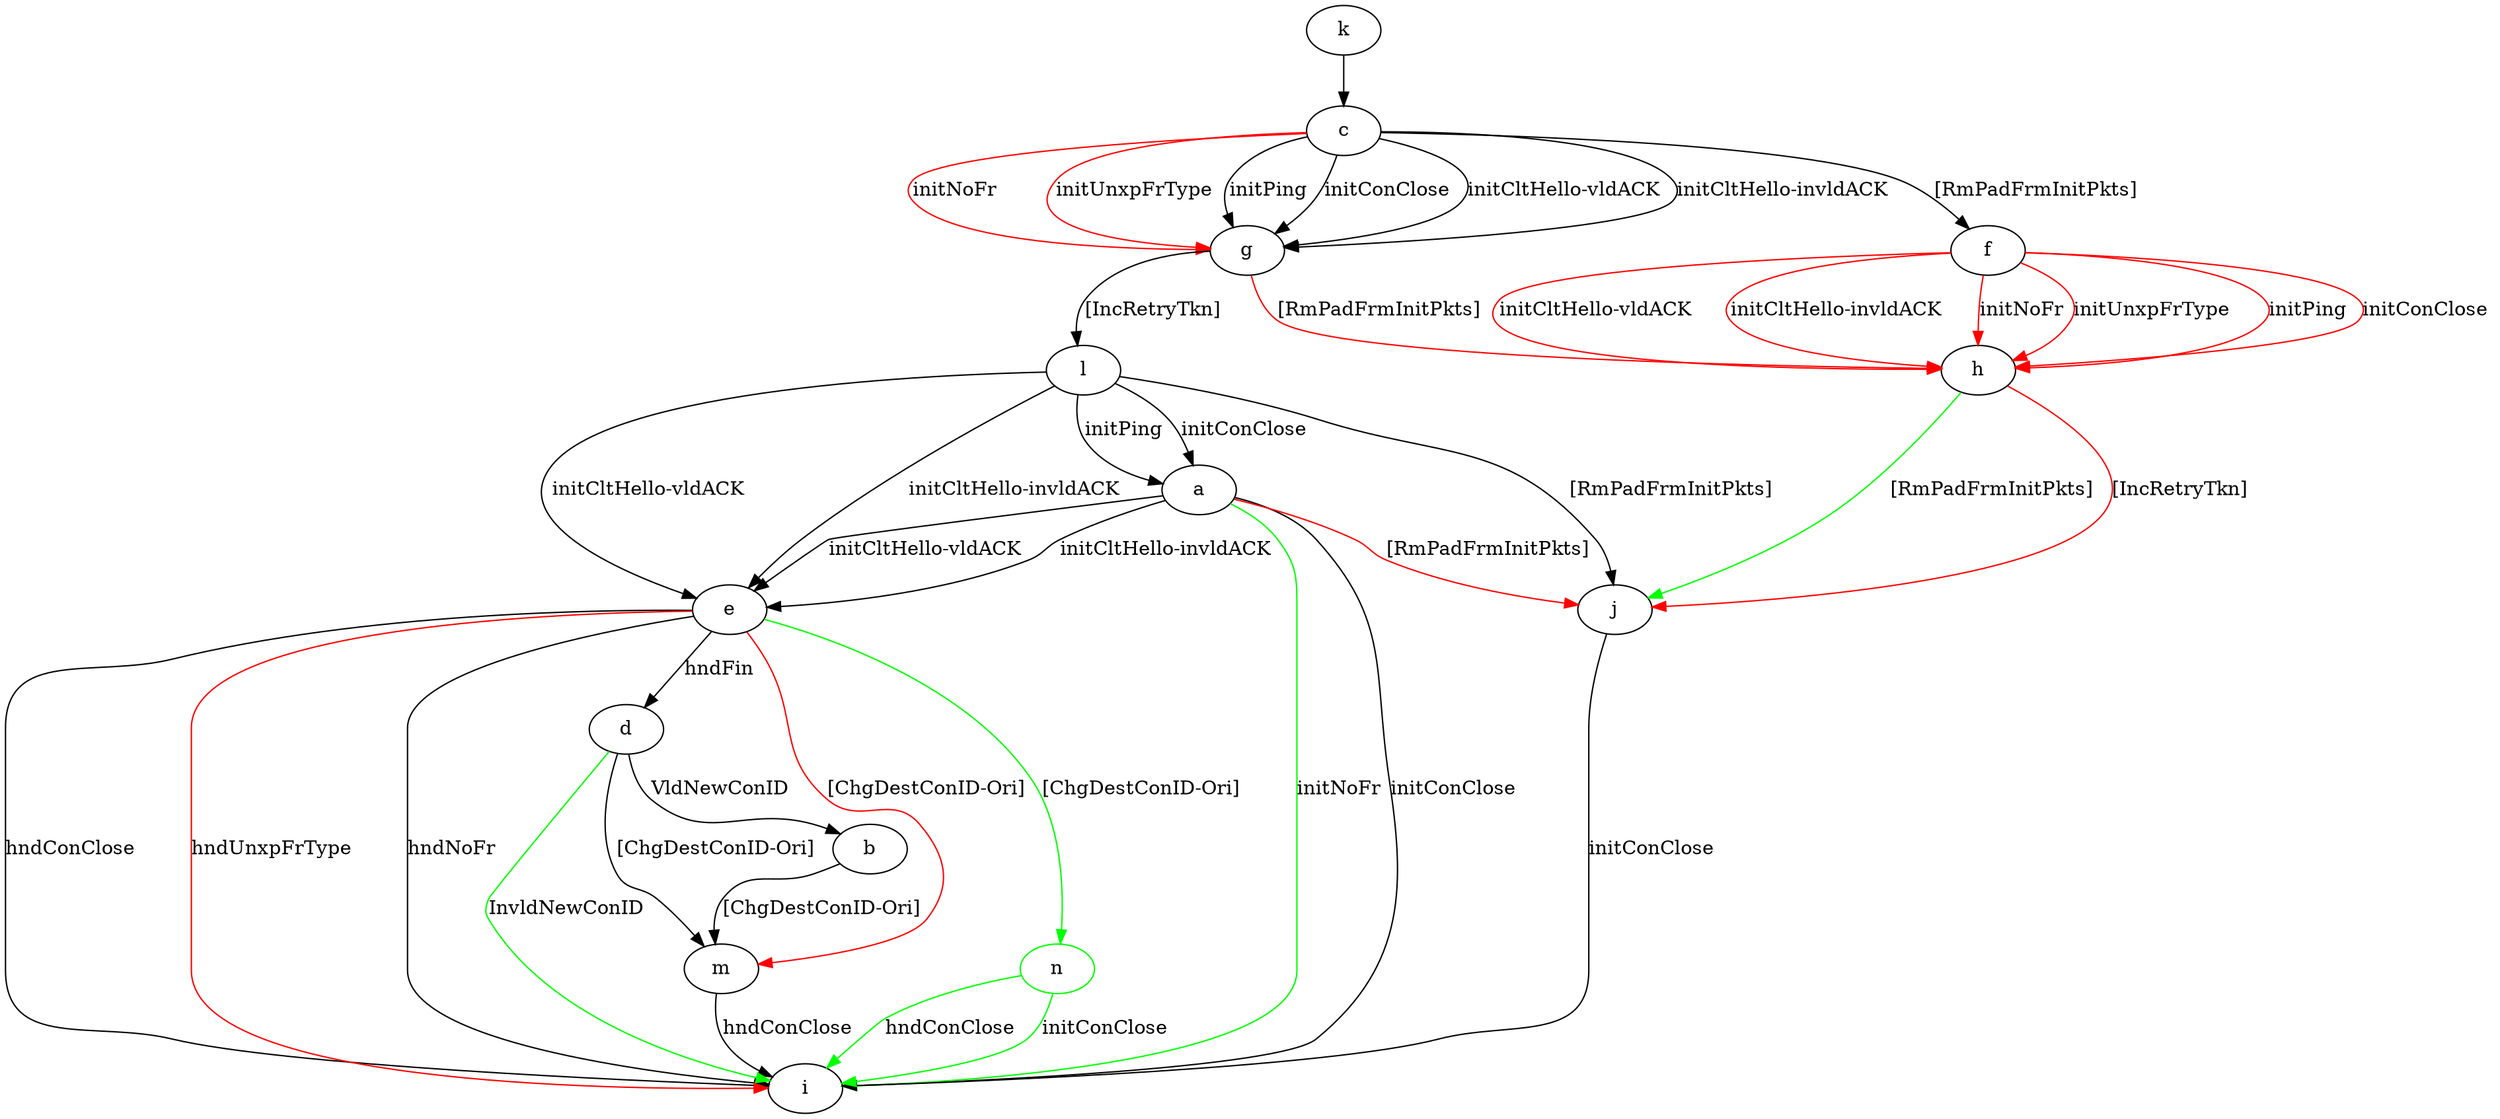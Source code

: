 digraph "" {
	a -> e	[key=0,
		label="initCltHello-vldACK "];
	a -> e	[key=1,
		label="initCltHello-invldACK "];
	a -> i	[key=0,
		label="initConClose "];
	a -> i	[key=1,
		color=green,
		label="initNoFr "];
	a -> j	[key=0,
		color=red,
		label="[RmPadFrmInitPkts] "];
	b -> m	[key=0,
		label="[ChgDestConID-Ori] "];
	c -> f	[key=0,
		label="[RmPadFrmInitPkts] "];
	c -> g	[key=0,
		label="initPing "];
	c -> g	[key=1,
		label="initConClose "];
	c -> g	[key=2,
		label="initCltHello-vldACK "];
	c -> g	[key=3,
		label="initCltHello-invldACK "];
	c -> g	[key=4,
		color=red,
		label="initNoFr "];
	c -> g	[key=5,
		color=red,
		label="initUnxpFrType "];
	d -> b	[key=0,
		label="VldNewConID "];
	d -> i	[key=0,
		color=green,
		label="InvldNewConID "];
	d -> m	[key=0,
		label="[ChgDestConID-Ori] "];
	e -> d	[key=0,
		label="hndFin "];
	e -> i	[key=0,
		label="hndNoFr "];
	e -> i	[key=1,
		label="hndConClose "];
	e -> i	[key=2,
		color=red,
		label="hndUnxpFrType "];
	e -> m	[key=0,
		color=red,
		label="[ChgDestConID-Ori] "];
	n	[color=green];
	e -> n	[key=0,
		color=green,
		label="[ChgDestConID-Ori] "];
	f -> h	[key=0,
		color=red,
		label="initPing "];
	f -> h	[key=1,
		color=red,
		label="initConClose "];
	f -> h	[key=2,
		color=red,
		label="initCltHello-vldACK "];
	f -> h	[key=3,
		color=red,
		label="initCltHello-invldACK "];
	f -> h	[key=4,
		color=red,
		label="initNoFr "];
	f -> h	[key=5,
		color=red,
		label="initUnxpFrType "];
	g -> h	[key=0,
		color=red,
		label="[RmPadFrmInitPkts] "];
	g -> l	[key=0,
		label="[IncRetryTkn] "];
	h -> j	[key=0,
		color=green,
		label="[RmPadFrmInitPkts] "];
	h -> j	[key=1,
		color=red,
		label="[IncRetryTkn] "];
	j -> i	[key=0,
		label="initConClose "];
	k -> c	[key=0];
	l -> a	[key=0,
		label="initPing "];
	l -> a	[key=1,
		label="initConClose "];
	l -> e	[key=0,
		label="initCltHello-vldACK "];
	l -> e	[key=1,
		label="initCltHello-invldACK "];
	l -> j	[key=0,
		label="[RmPadFrmInitPkts] "];
	m -> i	[key=0,
		label="hndConClose "];
	n -> i	[key=0,
		color=green,
		label="initConClose "];
	n -> i	[key=1,
		color=green,
		label="hndConClose "];
}
